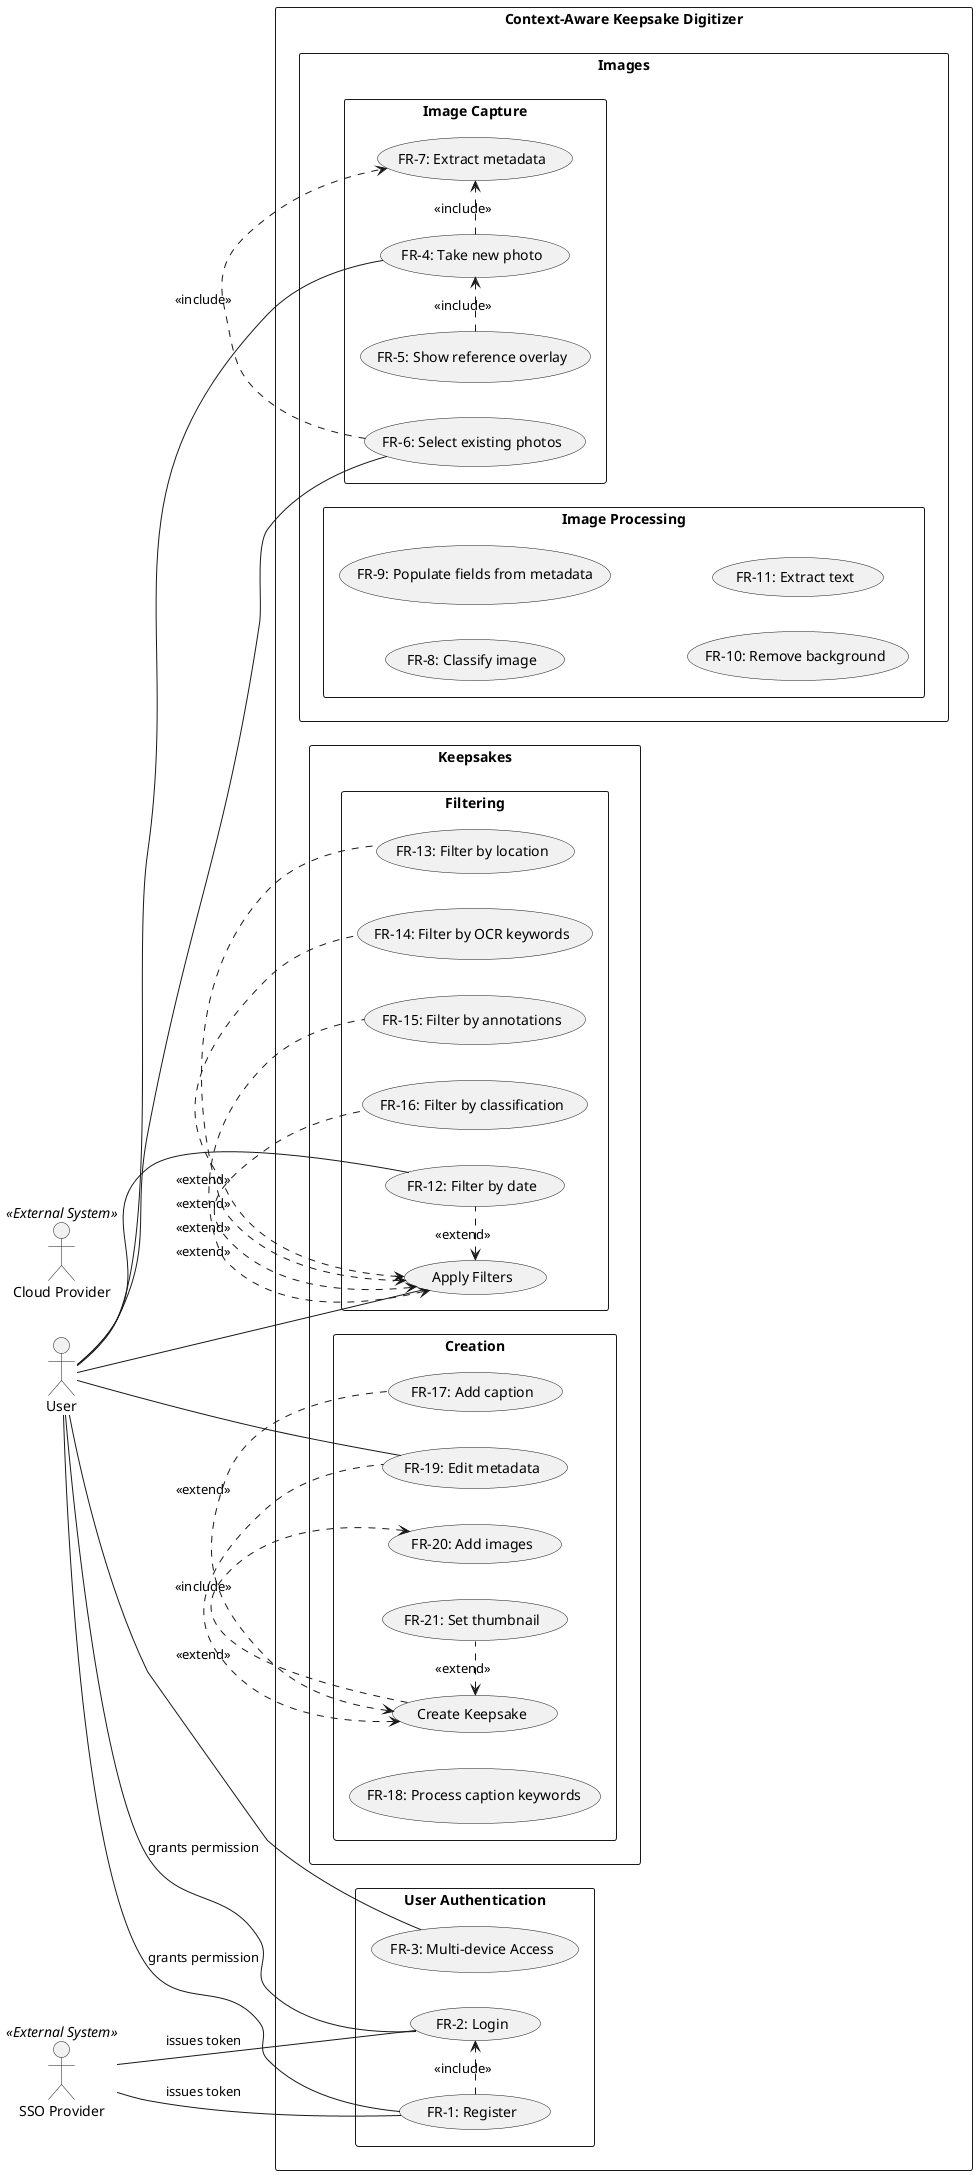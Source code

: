 ' NOTE: we may need to split this into separate diagrams where possible...
' it's going to be huge

@startuml Use Case
left to right direction
skinparam packageStyle rectangle

' Actors
actor User
actor "Cloud Provider" as Cloud << External System >>
actor "SSO Provider" as SSO << External System >>

' Packages/Use Cases
rectangle "Context-Aware Keepsake Digitizer" {

  package "User Authentication" {
    usecase "FR-1: Register" as FR1
    usecase "FR-2: Login" as FR2
    usecase "FR-3: Multi-device Access" as FR3
  }

  package "Images" {
    package "Image Capture" {
      usecase "FR-4: Take new photo" as FR4
      usecase "FR-5: Show reference overlay" as FR5
      usecase "FR-6: Select existing photos" as FR6
      usecase "FR-7: Extract metadata" as FR7
    }
    package "Image Processing" {
      usecase "FR-8: Classify image" as FR8
      usecase "FR-9: Populate fields from metadata" as FR9
      usecase "FR-10: Remove background" as FR10
      usecase "FR-11: Extract text" as FR11
    }
  }

  package "Keepsakes" {
    package "Filtering" {
      usecase "Apply Filters" as Filter  
      usecase "FR-12: Filter by date" as FR12
      usecase "FR-13: Filter by location" as FR13
      usecase "FR-14: Filter by OCR keywords" as FR14
      usecase "FR-15: Filter by annotations" as FR15
      usecase "FR-16: Filter by classification" as FR16
    }
    package "Creation" {
      usecase "Create Keepsake" 
      usecase "FR-17: Add caption" as FR17
      usecase "FR-18: Process caption keywords" as FR18
      usecase "FR-19: Edit metadata" as FR19
      usecase "FR-20: Add images" as FR20
      usecase "FR-21: Set thumbnail" as FR21
    }
    ' package "Bulk Creation" {
    '   usecase "FR-22: Group images into keepsakes" as FR22
    '   usecase "FR-23: Set captions and metadata" as FR23
    '   usecase "FR-24: Add to collection" as FR24
    ' }
    ' package "Viewing" {
    '   usecase "FR-25: View title" as FR25
    '   usecase "FR-26: View description" as FR26
    '   usecase "FR-27: View metadata" as FR27
    '   usecase "FR-28: View photos in carousel" as FR28
    ' }
    ' package "Editing" {
    '   usecase "FR-29: Modify title" as FR29
    '   usecase "FR-30: Modify description" as FR30
    '   usecase "FR-31: Modify images" as FR31
    '   usecase "FR-32: Change thumbnail" as FR32
    '   usecase "FR-33: Modify metadata" as FR33
    ' }
    ' package "Deletion" {
    '   usecase "FR-34: Delete keepsake" as FR34
    ' }
  }

'   package "Collections" {
'     package "Manual Creation" {
'       usecase "FR-35: Create new collection" as FR35
'       usecase "FR-36: Require title" as FR36
'       usecase "FR-37: Add caption" as FR37
'     }
'     package "Automated Creation" {
'       usecase "FR-38: Recommend collections" as FR38
'       usecase "FR-39: Notify recommendations" as FR39
'       usecase "FR-40: Accept/reject recommendations" as FR40
'     }
'     package "Editing" {
'       usecase "FR-41: Add keepsakes" as FR41
'       usecase "FR-42: Remove keepsakes" as FR42
'       usecase "FR-43: Modify title" as FR43
'       usecase "FR-44: Modify caption" as FR44
'       usecase "FR-45: Modify metadata" as FR45
'     }
'     package "Deletion" {
'       usecase "FR-46: Delete collection" as FR46
'     }
'     package "Metadata Management" {
'       usecase "FR-47: Auto-derive date" as FR47
'       usecase "FR-48: Auto-derive location" as FR48
'       usecase "FR-49: Modify location" as FR49
'       usecase "FR-50: Modify time/date" as FR50
'       usecase "FR-51: Modify metadata" as FR51
'     }
'   }

'   package "Visualization" {
'     package "Map Features" {
'       usecase "FR-52: Show collections on map" as FR52
'       usecase "FR-53: Click markers to view" as FR53
'     }
'     package "Content Generation" {
'       usecase "FR-54: Generate collages" as FR54
'     }
'   }

'   package "Integrations" {
'     package "Sharing" {
'       usecase "FR-55: Share keepsakes" as FR55
'       usecase "FR-56: Share collages" as FR56
'     }
'     package "Notifications" {
'       usecase "FR-57: Special day reminders" as FR57
'     }
'   }
}

' User interactions
User -- (FR1) : grants permission
User -- (FR2) : grants permission 
User -- (FR3)
User -- (FR4)
User -- (FR6)
User -- (Filter)
User -- (FR12)
User -- (FR19)

' SSO interactions
SSO -- (FR1) : issues token
SSO -- (FR2) : issues token
(FR1) .> (FR2) : <<include>>

' Cloud interactions

' Image Capture
(FR5) .> (FR4) : <<include>>
(FR4) .> (FR7) : <<include>>
(FR6) .> (FR7) : <<include>>

' Filters
(Filter) <. (FR12) : <<extend>>
(Filter) <. (FR13) : <<extend>>
(Filter) <. (FR14) : <<extend>>
(Filter) <. (FR15) : <<extend>>
(Filter) <. (FR16) : <<extend>>

' Create Keepsake
(Create Keepsake) <. (FR17) : <<extend>>
' (Create Keepsake) <. (FR18) : <<extend>>
(Create Keepsake) <. (FR19) : <<extend>>
(Create Keepsake) .> (FR20) : <<include>>
(Create Keepsake) <. (FR21) : <<extend>>

@enduml
